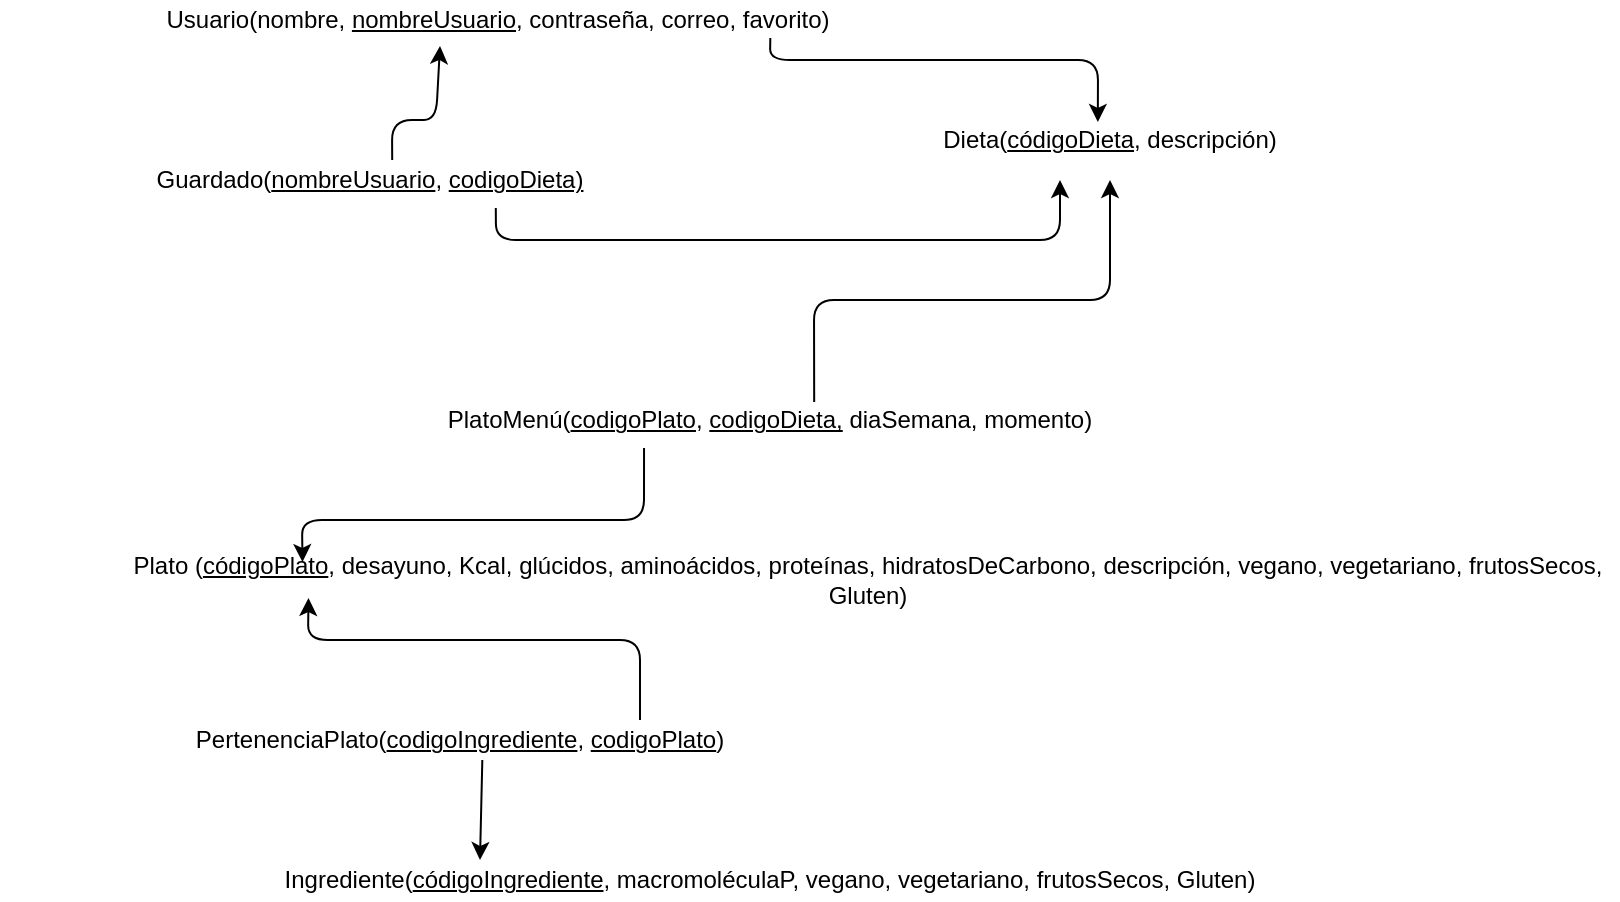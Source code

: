 <mxfile version="12.8.6" type="github">
  <diagram id="29hRNnKXACexP1v_duyr" name="Page-1">
    <mxGraphModel dx="2249" dy="745" grid="1" gridSize="10" guides="1" tooltips="1" connect="1" arrows="1" fold="1" page="1" pageScale="1" pageWidth="827" pageHeight="1169" math="0" shadow="0">
      <root>
        <mxCell id="0" />
        <mxCell id="1" parent="0" />
        <mxCell id="Ck8MsScD6dfkMRM8H-GI-1" value="Usuario(nombre, &lt;u&gt;nombreUsuario&lt;/u&gt;, contraseña, correo, favorito)" style="text;html=1;strokeColor=none;fillColor=none;align=center;verticalAlign=middle;whiteSpace=wrap;rounded=0;" parent="1" vertex="1">
          <mxGeometry x="44" y="180" width="370" height="20" as="geometry" />
        </mxCell>
        <mxCell id="Ck8MsScD6dfkMRM8H-GI-2" value="Plato (&lt;u&gt;códigoPlato&lt;/u&gt;, desayuno, Kcal, glúcidos, aminoácidos, proteínas, hidratosDeCarbono, descripción, vegano, vegetariano, frutosSecos, Gluten)" style="text;html=1;strokeColor=none;fillColor=none;align=center;verticalAlign=middle;whiteSpace=wrap;rounded=0;" parent="1" vertex="1">
          <mxGeometry x="39" y="460" width="750" height="20" as="geometry" />
        </mxCell>
        <mxCell id="Ck8MsScD6dfkMRM8H-GI-3" value="Ingrediente(&lt;u&gt;códigoIngrediente&lt;/u&gt;, macromoléculaP, vegano, vegetariano, frutosSecos, Gluten)" style="text;html=1;strokeColor=none;fillColor=none;align=center;verticalAlign=middle;whiteSpace=wrap;rounded=0;" parent="1" vertex="1">
          <mxGeometry x="75" y="610" width="580" height="20" as="geometry" />
        </mxCell>
        <mxCell id="Ck8MsScD6dfkMRM8H-GI-4" value="Dieta(&lt;u&gt;códigoDieta&lt;/u&gt;, descripción)" style="text;html=1;strokeColor=none;fillColor=none;align=center;verticalAlign=middle;whiteSpace=wrap;rounded=0;" parent="1" vertex="1">
          <mxGeometry x="440" y="240" width="190" height="20" as="geometry" />
        </mxCell>
        <mxCell id="Ck8MsScD6dfkMRM8H-GI-5" value="Guardado(&lt;u&gt;nombreUsuario&lt;/u&gt;, &lt;u&gt;codigoDieta)&lt;/u&gt;" style="text;html=1;strokeColor=none;fillColor=none;align=center;verticalAlign=middle;whiteSpace=wrap;rounded=0;" parent="1" vertex="1">
          <mxGeometry x="-20" y="260" width="370" height="20" as="geometry" />
        </mxCell>
        <mxCell id="Ck8MsScD6dfkMRM8H-GI-6" value="PertenenciaPlato(&lt;u&gt;codigoIngrediente&lt;/u&gt;, &lt;u&gt;codigoPlato&lt;/u&gt;)" style="text;html=1;strokeColor=none;fillColor=none;align=center;verticalAlign=middle;whiteSpace=wrap;rounded=0;" parent="1" vertex="1">
          <mxGeometry x="30" y="540" width="360" height="20" as="geometry" />
        </mxCell>
        <mxCell id="Ck8MsScD6dfkMRM8H-GI-7" value="PlatoMenú(&lt;u&gt;codigoPlato&lt;/u&gt;, &lt;u&gt;codigoDieta,&lt;/u&gt;&amp;nbsp;diaSemana, momento)" style="text;html=1;strokeColor=none;fillColor=none;align=center;verticalAlign=middle;whiteSpace=wrap;rounded=0;" parent="1" vertex="1">
          <mxGeometry x="130" y="380" width="470" height="20" as="geometry" />
        </mxCell>
        <mxCell id="Ck8MsScD6dfkMRM8H-GI-8" value="" style="endArrow=classic;html=1;exitX=0.53;exitY=0;exitDx=0;exitDy=0;exitPerimeter=0;" parent="1" source="Ck8MsScD6dfkMRM8H-GI-5" edge="1">
          <mxGeometry width="50" height="50" relative="1" as="geometry">
            <mxPoint x="210" y="220" as="sourcePoint" />
            <mxPoint x="200" y="203" as="targetPoint" />
            <Array as="points">
              <mxPoint x="176" y="240" />
              <mxPoint x="198" y="240" />
            </Array>
          </mxGeometry>
        </mxCell>
        <mxCell id="Ck8MsScD6dfkMRM8H-GI-9" value="" style="endArrow=classic;html=1;exitX=0.67;exitY=1.2;exitDx=0;exitDy=0;exitPerimeter=0;" parent="1" source="Ck8MsScD6dfkMRM8H-GI-5" edge="1">
          <mxGeometry width="50" height="50" relative="1" as="geometry">
            <mxPoint x="370" y="280" as="sourcePoint" />
            <mxPoint x="510" y="270" as="targetPoint" />
            <Array as="points">
              <mxPoint x="228" y="300" />
              <mxPoint x="510" y="300" />
            </Array>
          </mxGeometry>
        </mxCell>
        <mxCell id="Ck8MsScD6dfkMRM8H-GI-11" value="" style="endArrow=classic;html=1;entryX=0.123;entryY=0.05;entryDx=0;entryDy=0;entryPerimeter=0;exitX=0.366;exitY=1.2;exitDx=0;exitDy=0;exitPerimeter=0;" parent="1" source="Ck8MsScD6dfkMRM8H-GI-7" target="Ck8MsScD6dfkMRM8H-GI-2" edge="1">
          <mxGeometry width="50" height="50" relative="1" as="geometry">
            <mxPoint x="440" y="420" as="sourcePoint" />
            <mxPoint x="490" y="370" as="targetPoint" />
            <Array as="points">
              <mxPoint x="302" y="440" />
              <mxPoint x="131" y="440" />
            </Array>
          </mxGeometry>
        </mxCell>
        <mxCell id="Ck8MsScD6dfkMRM8H-GI-12" value="" style="endArrow=classic;html=1;entryX=0.25;entryY=0;entryDx=0;entryDy=0;exitX=0.531;exitY=1;exitDx=0;exitDy=0;exitPerimeter=0;" parent="1" source="Ck8MsScD6dfkMRM8H-GI-6" target="Ck8MsScD6dfkMRM8H-GI-3" edge="1">
          <mxGeometry width="50" height="50" relative="1" as="geometry">
            <mxPoint x="390" y="590" as="sourcePoint" />
            <mxPoint x="440" y="540" as="targetPoint" />
          </mxGeometry>
        </mxCell>
        <mxCell id="Ck8MsScD6dfkMRM8H-GI-13" value="" style="endArrow=classic;html=1;entryX=0.127;entryY=0.95;entryDx=0;entryDy=0;entryPerimeter=0;exitX=0.75;exitY=0;exitDx=0;exitDy=0;" parent="1" source="Ck8MsScD6dfkMRM8H-GI-6" target="Ck8MsScD6dfkMRM8H-GI-2" edge="1">
          <mxGeometry width="50" height="50" relative="1" as="geometry">
            <mxPoint x="240" y="550" as="sourcePoint" />
            <mxPoint x="290" y="500" as="targetPoint" />
            <Array as="points">
              <mxPoint x="300" y="500" />
              <mxPoint x="134" y="500" />
            </Array>
          </mxGeometry>
        </mxCell>
        <mxCell id="Ck8MsScD6dfkMRM8H-GI-14" value="" style="endArrow=classic;html=1;exitX=0.547;exitY=0.05;exitDx=0;exitDy=0;exitPerimeter=0;" parent="1" source="Ck8MsScD6dfkMRM8H-GI-7" edge="1">
          <mxGeometry width="50" height="50" relative="1" as="geometry">
            <mxPoint x="280" y="440" as="sourcePoint" />
            <mxPoint x="535" y="270" as="targetPoint" />
            <Array as="points">
              <mxPoint x="387" y="330" />
              <mxPoint x="535" y="330" />
            </Array>
          </mxGeometry>
        </mxCell>
        <mxCell id="Ck8MsScD6dfkMRM8H-GI-15" value="" style="endArrow=classic;html=1;exitX=0.868;exitY=0.95;exitDx=0;exitDy=0;exitPerimeter=0;entryX=0.468;entryY=0.05;entryDx=0;entryDy=0;entryPerimeter=0;" parent="1" source="Ck8MsScD6dfkMRM8H-GI-1" target="Ck8MsScD6dfkMRM8H-GI-4" edge="1">
          <mxGeometry width="50" height="50" relative="1" as="geometry">
            <mxPoint x="430" y="250" as="sourcePoint" />
            <mxPoint x="480" y="200" as="targetPoint" />
            <Array as="points">
              <mxPoint x="365" y="210" />
              <mxPoint x="529" y="210" />
            </Array>
          </mxGeometry>
        </mxCell>
      </root>
    </mxGraphModel>
  </diagram>
</mxfile>

